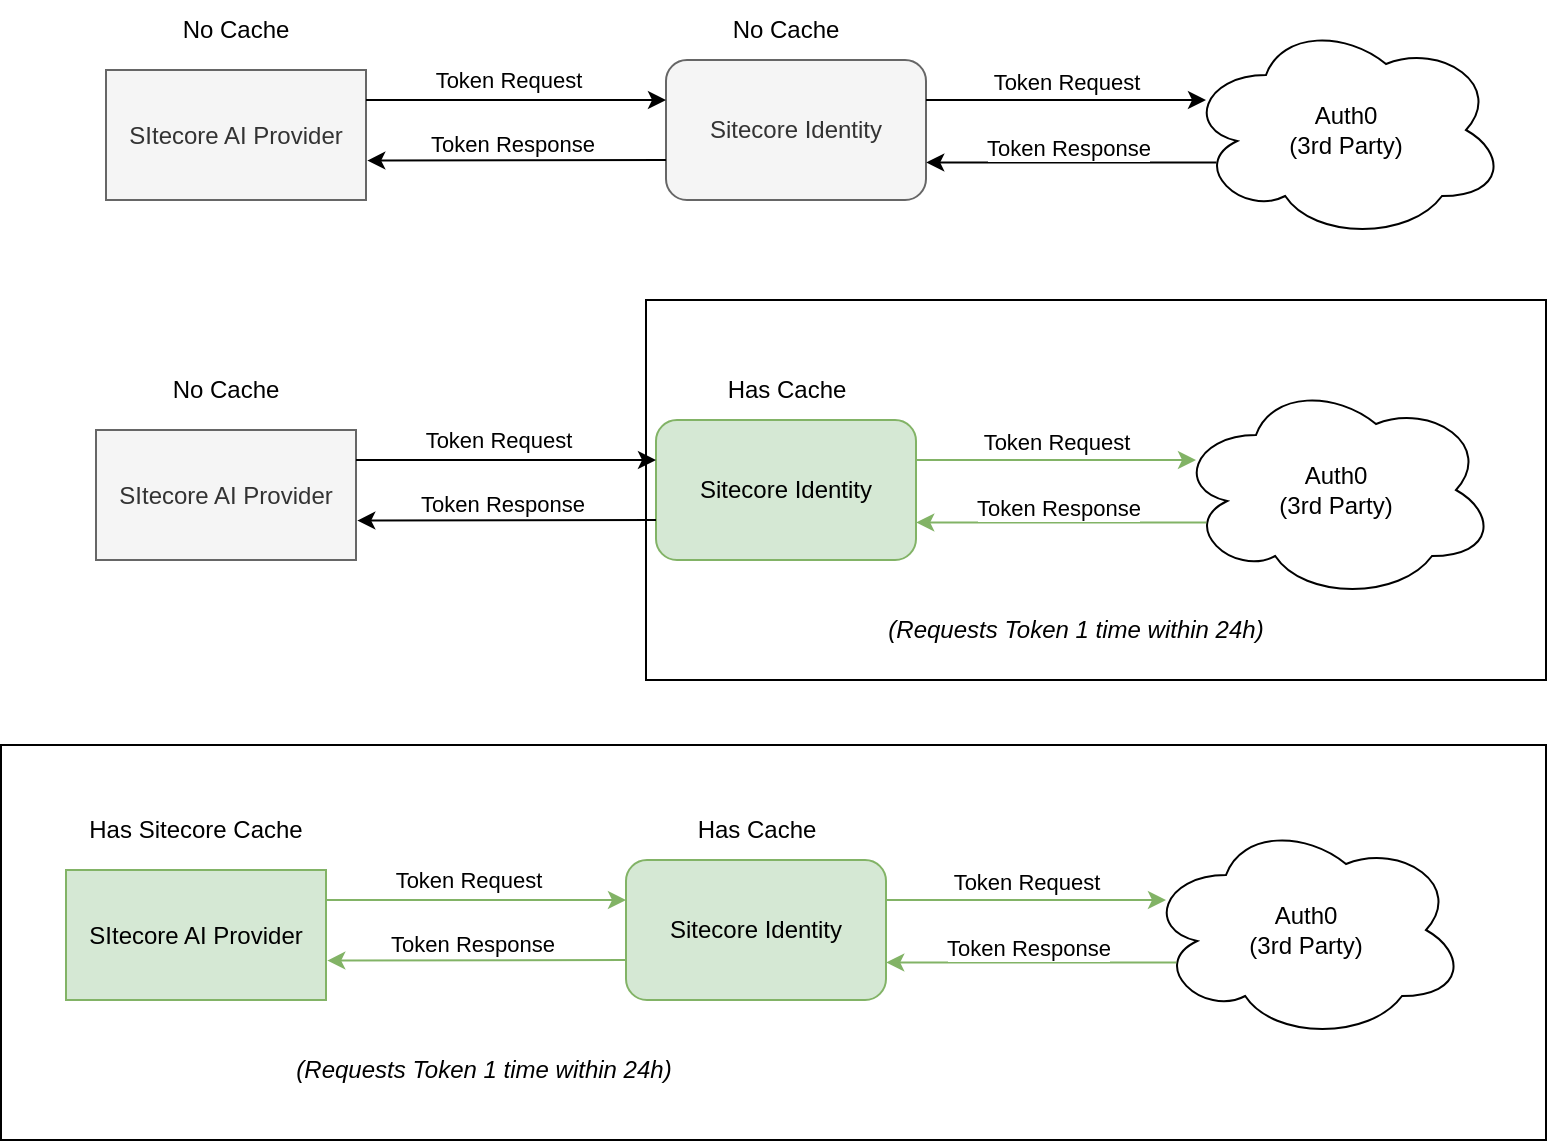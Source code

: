 <mxfile version="25.0.3">
  <diagram name="Dependency Graph" id="rTF4p3McEbGlQhd89BCO">
    <mxGraphModel dx="1185" dy="651" grid="1" gridSize="10" guides="1" tooltips="1" connect="1" arrows="1" fold="1" page="1" pageScale="1" pageWidth="850" pageHeight="1100" math="0" shadow="0">
      <root>
        <mxCell id="0" />
        <mxCell id="1" parent="0" />
        <mxCell id="SL7H9_QSZDPJZ1b8i_J8-4" value="Auth0&lt;div&gt;(3rd Party)&lt;/div&gt;" style="ellipse;shape=cloud;whiteSpace=wrap;html=1;" vertex="1" parent="1">
          <mxGeometry x="610" y="60" width="160" height="110" as="geometry" />
        </mxCell>
        <mxCell id="SL7H9_QSZDPJZ1b8i_J8-5" value="Sitecore Identity" style="rounded=1;whiteSpace=wrap;html=1;fillColor=#f5f5f5;fontColor=#333333;strokeColor=#666666;" vertex="1" parent="1">
          <mxGeometry x="350" y="80" width="130" height="70" as="geometry" />
        </mxCell>
        <mxCell id="SL7H9_QSZDPJZ1b8i_J8-6" value="SItecore AI Provider" style="rounded=0;whiteSpace=wrap;html=1;fillColor=#f5f5f5;fontColor=#333333;strokeColor=#666666;" vertex="1" parent="1">
          <mxGeometry x="70" y="85" width="130" height="65" as="geometry" />
        </mxCell>
        <mxCell id="SL7H9_QSZDPJZ1b8i_J8-7" value="" style="endArrow=classic;html=1;rounded=0;" edge="1" parent="1">
          <mxGeometry width="50" height="50" relative="1" as="geometry">
            <mxPoint x="200" y="100" as="sourcePoint" />
            <mxPoint x="350" y="100" as="targetPoint" />
          </mxGeometry>
        </mxCell>
        <mxCell id="SL7H9_QSZDPJZ1b8i_J8-9" value="Token Request" style="edgeLabel;html=1;align=center;verticalAlign=middle;resizable=0;points=[];" vertex="1" connectable="0" parent="SL7H9_QSZDPJZ1b8i_J8-7">
          <mxGeometry x="-0.18" relative="1" as="geometry">
            <mxPoint x="9" y="-10" as="offset" />
          </mxGeometry>
        </mxCell>
        <mxCell id="SL7H9_QSZDPJZ1b8i_J8-8" value="" style="endArrow=classic;html=1;rounded=0;" edge="1" parent="1">
          <mxGeometry width="50" height="50" relative="1" as="geometry">
            <mxPoint x="480" y="100" as="sourcePoint" />
            <mxPoint x="620" y="100" as="targetPoint" />
          </mxGeometry>
        </mxCell>
        <mxCell id="SL7H9_QSZDPJZ1b8i_J8-10" value="Token Request" style="edgeLabel;html=1;align=center;verticalAlign=middle;resizable=0;points=[];" vertex="1" connectable="0" parent="SL7H9_QSZDPJZ1b8i_J8-8">
          <mxGeometry x="-0.043" y="3" relative="1" as="geometry">
            <mxPoint x="3" y="-6" as="offset" />
          </mxGeometry>
        </mxCell>
        <mxCell id="SL7H9_QSZDPJZ1b8i_J8-11" value="" style="endArrow=classic;html=1;rounded=0;exitX=0.095;exitY=0.648;exitDx=0;exitDy=0;exitPerimeter=0;entryX=1.001;entryY=0.732;entryDx=0;entryDy=0;entryPerimeter=0;" edge="1" parent="1" source="SL7H9_QSZDPJZ1b8i_J8-4" target="SL7H9_QSZDPJZ1b8i_J8-5">
          <mxGeometry width="50" height="50" relative="1" as="geometry">
            <mxPoint x="510" y="200" as="sourcePoint" />
            <mxPoint x="560" y="150" as="targetPoint" />
          </mxGeometry>
        </mxCell>
        <mxCell id="SL7H9_QSZDPJZ1b8i_J8-12" value="Token Response" style="edgeLabel;html=1;align=center;verticalAlign=middle;resizable=0;points=[];" vertex="1" connectable="0" parent="SL7H9_QSZDPJZ1b8i_J8-11">
          <mxGeometry x="0.234" y="-2" relative="1" as="geometry">
            <mxPoint x="15" y="-6" as="offset" />
          </mxGeometry>
        </mxCell>
        <mxCell id="SL7H9_QSZDPJZ1b8i_J8-13" value="" style="endArrow=classic;html=1;rounded=0;exitX=0.095;exitY=0.648;exitDx=0;exitDy=0;exitPerimeter=0;entryX=1.005;entryY=0.697;entryDx=0;entryDy=0;entryPerimeter=0;" edge="1" parent="1" target="SL7H9_QSZDPJZ1b8i_J8-6">
          <mxGeometry width="50" height="50" relative="1" as="geometry">
            <mxPoint x="350" y="130" as="sourcePoint" />
            <mxPoint x="205" y="130" as="targetPoint" />
          </mxGeometry>
        </mxCell>
        <mxCell id="SL7H9_QSZDPJZ1b8i_J8-14" value="Token Response" style="edgeLabel;html=1;align=center;verticalAlign=middle;resizable=0;points=[];" vertex="1" connectable="0" parent="SL7H9_QSZDPJZ1b8i_J8-13">
          <mxGeometry x="0.234" y="-2" relative="1" as="geometry">
            <mxPoint x="15" y="-6" as="offset" />
          </mxGeometry>
        </mxCell>
        <mxCell id="SL7H9_QSZDPJZ1b8i_J8-15" value="No Cache" style="text;html=1;align=center;verticalAlign=middle;whiteSpace=wrap;rounded=0;" vertex="1" parent="1">
          <mxGeometry x="380" y="50" width="60" height="30" as="geometry" />
        </mxCell>
        <mxCell id="SL7H9_QSZDPJZ1b8i_J8-16" value="No Cache" style="text;html=1;align=center;verticalAlign=middle;whiteSpace=wrap;rounded=0;" vertex="1" parent="1">
          <mxGeometry x="105" y="50" width="60" height="30" as="geometry" />
        </mxCell>
        <mxCell id="SL7H9_QSZDPJZ1b8i_J8-45" value="" style="rounded=0;whiteSpace=wrap;html=1;" vertex="1" parent="1">
          <mxGeometry x="340" y="200" width="450" height="190" as="geometry" />
        </mxCell>
        <mxCell id="SL7H9_QSZDPJZ1b8i_J8-17" value="Auth0&lt;div&gt;(3rd Party)&lt;/div&gt;" style="ellipse;shape=cloud;whiteSpace=wrap;html=1;" vertex="1" parent="1">
          <mxGeometry x="605" y="240" width="160" height="110" as="geometry" />
        </mxCell>
        <mxCell id="SL7H9_QSZDPJZ1b8i_J8-18" value="Sitecore Identity" style="rounded=1;whiteSpace=wrap;html=1;fillColor=#d5e8d4;strokeColor=#82b366;" vertex="1" parent="1">
          <mxGeometry x="345" y="260" width="130" height="70" as="geometry" />
        </mxCell>
        <mxCell id="SL7H9_QSZDPJZ1b8i_J8-19" value="SItecore AI Provider" style="rounded=0;whiteSpace=wrap;html=1;fillColor=#f5f5f5;fontColor=#333333;strokeColor=#666666;" vertex="1" parent="1">
          <mxGeometry x="65" y="265" width="130" height="65" as="geometry" />
        </mxCell>
        <mxCell id="SL7H9_QSZDPJZ1b8i_J8-20" value="" style="endArrow=classic;html=1;rounded=0;" edge="1" parent="1">
          <mxGeometry width="50" height="50" relative="1" as="geometry">
            <mxPoint x="195" y="280" as="sourcePoint" />
            <mxPoint x="345" y="280" as="targetPoint" />
          </mxGeometry>
        </mxCell>
        <mxCell id="SL7H9_QSZDPJZ1b8i_J8-21" value="Token Request" style="edgeLabel;html=1;align=center;verticalAlign=middle;resizable=0;points=[];" vertex="1" connectable="0" parent="SL7H9_QSZDPJZ1b8i_J8-20">
          <mxGeometry x="-0.18" relative="1" as="geometry">
            <mxPoint x="9" y="-10" as="offset" />
          </mxGeometry>
        </mxCell>
        <mxCell id="SL7H9_QSZDPJZ1b8i_J8-22" value="" style="endArrow=classic;html=1;rounded=0;fillColor=#d5e8d4;strokeColor=#82b366;" edge="1" parent="1">
          <mxGeometry width="50" height="50" relative="1" as="geometry">
            <mxPoint x="475" y="280" as="sourcePoint" />
            <mxPoint x="615" y="280" as="targetPoint" />
          </mxGeometry>
        </mxCell>
        <mxCell id="SL7H9_QSZDPJZ1b8i_J8-23" value="Token Request" style="edgeLabel;html=1;align=center;verticalAlign=middle;resizable=0;points=[];" vertex="1" connectable="0" parent="SL7H9_QSZDPJZ1b8i_J8-22">
          <mxGeometry x="-0.043" y="3" relative="1" as="geometry">
            <mxPoint x="3" y="-6" as="offset" />
          </mxGeometry>
        </mxCell>
        <mxCell id="SL7H9_QSZDPJZ1b8i_J8-46" value="" style="rounded=0;whiteSpace=wrap;html=1;" vertex="1" parent="1">
          <mxGeometry x="17.5" y="422.5" width="772.5" height="197.5" as="geometry" />
        </mxCell>
        <mxCell id="SL7H9_QSZDPJZ1b8i_J8-24" value="" style="endArrow=classic;html=1;rounded=0;exitX=0.095;exitY=0.648;exitDx=0;exitDy=0;exitPerimeter=0;entryX=1.001;entryY=0.732;entryDx=0;entryDy=0;entryPerimeter=0;fillColor=#d5e8d4;strokeColor=#82b366;" edge="1" parent="1" source="SL7H9_QSZDPJZ1b8i_J8-17" target="SL7H9_QSZDPJZ1b8i_J8-18">
          <mxGeometry width="50" height="50" relative="1" as="geometry">
            <mxPoint x="505" y="380" as="sourcePoint" />
            <mxPoint x="555" y="330" as="targetPoint" />
          </mxGeometry>
        </mxCell>
        <mxCell id="SL7H9_QSZDPJZ1b8i_J8-25" value="Token Response" style="edgeLabel;html=1;align=center;verticalAlign=middle;resizable=0;points=[];" vertex="1" connectable="0" parent="SL7H9_QSZDPJZ1b8i_J8-24">
          <mxGeometry x="0.234" y="-2" relative="1" as="geometry">
            <mxPoint x="15" y="-6" as="offset" />
          </mxGeometry>
        </mxCell>
        <mxCell id="SL7H9_QSZDPJZ1b8i_J8-26" value="" style="endArrow=classic;html=1;rounded=0;exitX=0.095;exitY=0.648;exitDx=0;exitDy=0;exitPerimeter=0;entryX=1.005;entryY=0.697;entryDx=0;entryDy=0;entryPerimeter=0;" edge="1" parent="1" target="SL7H9_QSZDPJZ1b8i_J8-19">
          <mxGeometry width="50" height="50" relative="1" as="geometry">
            <mxPoint x="345" y="310" as="sourcePoint" />
            <mxPoint x="200" y="310" as="targetPoint" />
          </mxGeometry>
        </mxCell>
        <mxCell id="SL7H9_QSZDPJZ1b8i_J8-27" value="Token Response" style="edgeLabel;html=1;align=center;verticalAlign=middle;resizable=0;points=[];" vertex="1" connectable="0" parent="SL7H9_QSZDPJZ1b8i_J8-26">
          <mxGeometry x="0.234" y="-2" relative="1" as="geometry">
            <mxPoint x="15" y="-6" as="offset" />
          </mxGeometry>
        </mxCell>
        <mxCell id="SL7H9_QSZDPJZ1b8i_J8-28" value="Has Cache" style="text;html=1;align=center;verticalAlign=middle;whiteSpace=wrap;rounded=0;" vertex="1" parent="1">
          <mxGeometry x="372.5" y="230" width="75" height="30" as="geometry" />
        </mxCell>
        <mxCell id="SL7H9_QSZDPJZ1b8i_J8-29" value="No Cache" style="text;html=1;align=center;verticalAlign=middle;whiteSpace=wrap;rounded=0;" vertex="1" parent="1">
          <mxGeometry x="100" y="230" width="60" height="30" as="geometry" />
        </mxCell>
        <mxCell id="SL7H9_QSZDPJZ1b8i_J8-30" value="Auth0&lt;div&gt;(3rd Party)&lt;/div&gt;" style="ellipse;shape=cloud;whiteSpace=wrap;html=1;" vertex="1" parent="1">
          <mxGeometry x="590" y="460" width="160" height="110" as="geometry" />
        </mxCell>
        <mxCell id="SL7H9_QSZDPJZ1b8i_J8-31" value="Sitecore Identity" style="rounded=1;whiteSpace=wrap;html=1;fillColor=#d5e8d4;strokeColor=#82b366;" vertex="1" parent="1">
          <mxGeometry x="330" y="480" width="130" height="70" as="geometry" />
        </mxCell>
        <mxCell id="SL7H9_QSZDPJZ1b8i_J8-32" value="SItecore AI Provider" style="rounded=0;whiteSpace=wrap;html=1;fillColor=#d5e8d4;strokeColor=#82b366;" vertex="1" parent="1">
          <mxGeometry x="50" y="485" width="130" height="65" as="geometry" />
        </mxCell>
        <mxCell id="SL7H9_QSZDPJZ1b8i_J8-33" value="" style="endArrow=classic;html=1;rounded=0;fillColor=#d5e8d4;strokeColor=#82b366;" edge="1" parent="1">
          <mxGeometry width="50" height="50" relative="1" as="geometry">
            <mxPoint x="180" y="500" as="sourcePoint" />
            <mxPoint x="330" y="500" as="targetPoint" />
          </mxGeometry>
        </mxCell>
        <mxCell id="SL7H9_QSZDPJZ1b8i_J8-34" value="Token Request" style="edgeLabel;html=1;align=center;verticalAlign=middle;resizable=0;points=[];" vertex="1" connectable="0" parent="SL7H9_QSZDPJZ1b8i_J8-33">
          <mxGeometry x="-0.18" relative="1" as="geometry">
            <mxPoint x="9" y="-10" as="offset" />
          </mxGeometry>
        </mxCell>
        <mxCell id="SL7H9_QSZDPJZ1b8i_J8-35" value="" style="endArrow=classic;html=1;rounded=0;fillColor=#d5e8d4;strokeColor=#82b366;" edge="1" parent="1">
          <mxGeometry width="50" height="50" relative="1" as="geometry">
            <mxPoint x="460" y="500" as="sourcePoint" />
            <mxPoint x="600" y="500" as="targetPoint" />
          </mxGeometry>
        </mxCell>
        <mxCell id="SL7H9_QSZDPJZ1b8i_J8-36" value="Token Request" style="edgeLabel;html=1;align=center;verticalAlign=middle;resizable=0;points=[];" vertex="1" connectable="0" parent="SL7H9_QSZDPJZ1b8i_J8-35">
          <mxGeometry x="-0.043" y="3" relative="1" as="geometry">
            <mxPoint x="3" y="-6" as="offset" />
          </mxGeometry>
        </mxCell>
        <mxCell id="SL7H9_QSZDPJZ1b8i_J8-37" value="" style="endArrow=classic;html=1;rounded=0;exitX=0.095;exitY=0.648;exitDx=0;exitDy=0;exitPerimeter=0;entryX=1.001;entryY=0.732;entryDx=0;entryDy=0;entryPerimeter=0;fillColor=#d5e8d4;strokeColor=#82b366;" edge="1" parent="1" source="SL7H9_QSZDPJZ1b8i_J8-30" target="SL7H9_QSZDPJZ1b8i_J8-31">
          <mxGeometry width="50" height="50" relative="1" as="geometry">
            <mxPoint x="490" y="600" as="sourcePoint" />
            <mxPoint x="540" y="550" as="targetPoint" />
          </mxGeometry>
        </mxCell>
        <mxCell id="SL7H9_QSZDPJZ1b8i_J8-38" value="Token Response" style="edgeLabel;html=1;align=center;verticalAlign=middle;resizable=0;points=[];" vertex="1" connectable="0" parent="SL7H9_QSZDPJZ1b8i_J8-37">
          <mxGeometry x="0.234" y="-2" relative="1" as="geometry">
            <mxPoint x="15" y="-6" as="offset" />
          </mxGeometry>
        </mxCell>
        <mxCell id="SL7H9_QSZDPJZ1b8i_J8-39" value="" style="endArrow=classic;html=1;rounded=0;exitX=0.095;exitY=0.648;exitDx=0;exitDy=0;exitPerimeter=0;entryX=1.005;entryY=0.697;entryDx=0;entryDy=0;entryPerimeter=0;fillColor=#d5e8d4;strokeColor=#82b366;" edge="1" parent="1" target="SL7H9_QSZDPJZ1b8i_J8-32">
          <mxGeometry width="50" height="50" relative="1" as="geometry">
            <mxPoint x="330" y="530" as="sourcePoint" />
            <mxPoint x="185" y="530" as="targetPoint" />
          </mxGeometry>
        </mxCell>
        <mxCell id="SL7H9_QSZDPJZ1b8i_J8-40" value="Token Response" style="edgeLabel;html=1;align=center;verticalAlign=middle;resizable=0;points=[];" vertex="1" connectable="0" parent="SL7H9_QSZDPJZ1b8i_J8-39">
          <mxGeometry x="0.234" y="-2" relative="1" as="geometry">
            <mxPoint x="15" y="-6" as="offset" />
          </mxGeometry>
        </mxCell>
        <mxCell id="SL7H9_QSZDPJZ1b8i_J8-41" value="Has Cache" style="text;html=1;align=center;verticalAlign=middle;whiteSpace=wrap;rounded=0;" vertex="1" parent="1">
          <mxGeometry x="357.5" y="450" width="75" height="30" as="geometry" />
        </mxCell>
        <mxCell id="SL7H9_QSZDPJZ1b8i_J8-42" value="Has Sitecore Cache" style="text;html=1;align=center;verticalAlign=middle;whiteSpace=wrap;rounded=0;" vertex="1" parent="1">
          <mxGeometry x="60" y="450" width="110" height="30" as="geometry" />
        </mxCell>
        <mxCell id="SL7H9_QSZDPJZ1b8i_J8-43" value="(Requests Token 1 time within 24h)" style="text;html=1;align=center;verticalAlign=middle;whiteSpace=wrap;rounded=0;fontStyle=2" vertex="1" parent="1">
          <mxGeometry x="456.25" y="350" width="197.5" height="30" as="geometry" />
        </mxCell>
        <mxCell id="SL7H9_QSZDPJZ1b8i_J8-47" value="(Requests Token 1 time within 24h)" style="text;html=1;align=center;verticalAlign=middle;whiteSpace=wrap;rounded=0;fontStyle=2" vertex="1" parent="1">
          <mxGeometry x="160" y="570" width="197.5" height="30" as="geometry" />
        </mxCell>
      </root>
    </mxGraphModel>
  </diagram>
</mxfile>
